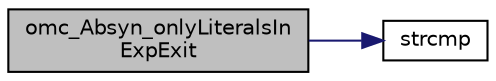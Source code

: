 digraph "omc_Absyn_onlyLiteralsInExpExit"
{
  edge [fontname="Helvetica",fontsize="10",labelfontname="Helvetica",labelfontsize="10"];
  node [fontname="Helvetica",fontsize="10",shape=record];
  rankdir="LR";
  Node10786 [label="omc_Absyn_onlyLiteralsIn\lExpExit",height=0.2,width=0.4,color="black", fillcolor="grey75", style="filled", fontcolor="black"];
  Node10786 -> Node10787 [color="midnightblue",fontsize="10",style="solid",fontname="Helvetica"];
  Node10787 [label="strcmp",height=0.2,width=0.4,color="black", fillcolor="white", style="filled",URL="$db/d13/_c_vode_get_8m.html#ab022bbe018438998408fda94a327a547"];
}
